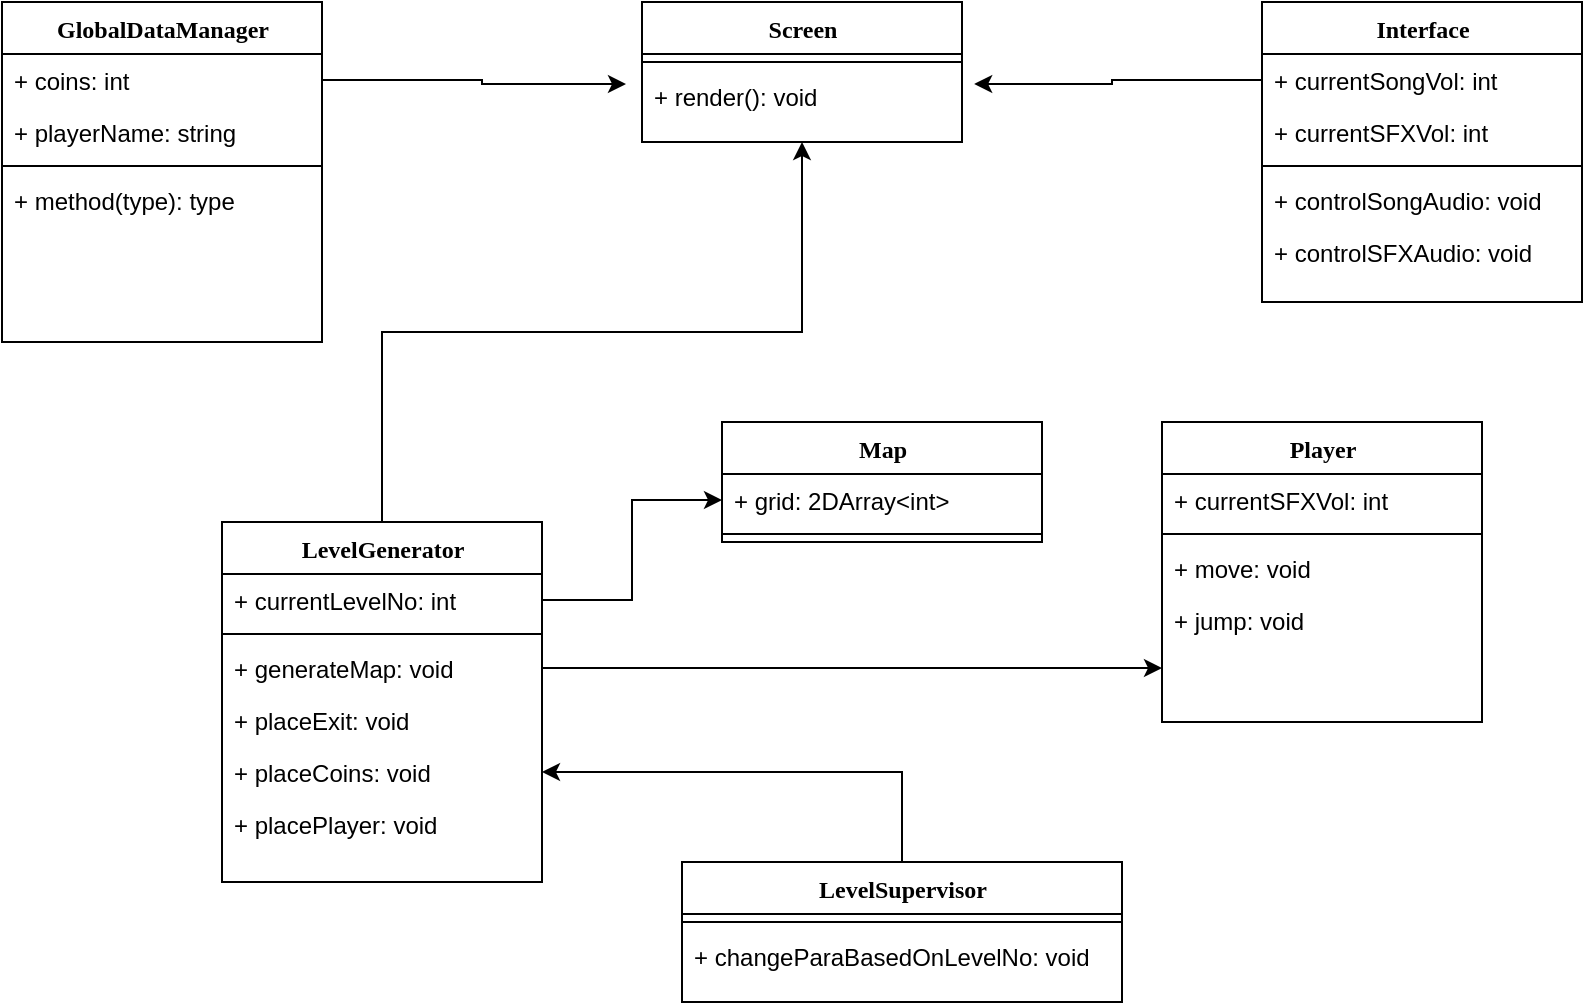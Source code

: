 <mxfile version="26.0.10">
  <diagram name="Page-1" id="9f46799a-70d6-7492-0946-bef42562c5a5">
    <mxGraphModel dx="1434" dy="774" grid="1" gridSize="10" guides="1" tooltips="1" connect="1" arrows="1" fold="1" page="1" pageScale="1" pageWidth="1100" pageHeight="850" background="none" math="0" shadow="0">
      <root>
        <mxCell id="0" />
        <mxCell id="1" parent="0" />
        <mxCell id="78961159f06e98e8-56" value="Screen" style="swimlane;html=1;fontStyle=1;align=center;verticalAlign=top;childLayout=stackLayout;horizontal=1;startSize=26;horizontalStack=0;resizeParent=1;resizeLast=0;collapsible=1;marginBottom=0;swimlaneFillColor=#ffffff;rounded=0;shadow=0;comic=0;labelBackgroundColor=none;strokeWidth=1;fillColor=none;fontFamily=Verdana;fontSize=12" parent="1" vertex="1">
          <mxGeometry x="490" y="260" width="160" height="70" as="geometry" />
        </mxCell>
        <mxCell id="78961159f06e98e8-64" value="" style="line;html=1;strokeWidth=1;fillColor=none;align=left;verticalAlign=middle;spacingTop=-1;spacingLeft=3;spacingRight=3;rotatable=0;labelPosition=right;points=[];portConstraint=eastwest;" parent="78961159f06e98e8-56" vertex="1">
          <mxGeometry y="26" width="160" height="8" as="geometry" />
        </mxCell>
        <mxCell id="78961159f06e98e8-65" value="+ render(): void" style="text;html=1;strokeColor=none;fillColor=none;align=left;verticalAlign=top;spacingLeft=4;spacingRight=4;whiteSpace=wrap;overflow=hidden;rotatable=0;points=[[0,0.5],[1,0.5]];portConstraint=eastwest;" parent="78961159f06e98e8-56" vertex="1">
          <mxGeometry y="34" width="160" height="26" as="geometry" />
        </mxCell>
        <mxCell id="k4PtXmfPsaFcafWA-G4A-1" value="GlobalDataManager" style="swimlane;html=1;fontStyle=1;align=center;verticalAlign=top;childLayout=stackLayout;horizontal=1;startSize=26;horizontalStack=0;resizeParent=1;resizeLast=0;collapsible=1;marginBottom=0;swimlaneFillColor=#ffffff;rounded=0;shadow=0;comic=0;labelBackgroundColor=none;strokeWidth=1;fillColor=none;fontFamily=Verdana;fontSize=12" parent="1" vertex="1">
          <mxGeometry x="170" y="260" width="160" height="170" as="geometry" />
        </mxCell>
        <mxCell id="k4PtXmfPsaFcafWA-G4A-2" value="+ coins: int" style="text;html=1;strokeColor=none;fillColor=none;align=left;verticalAlign=top;spacingLeft=4;spacingRight=4;whiteSpace=wrap;overflow=hidden;rotatable=0;points=[[0,0.5],[1,0.5]];portConstraint=eastwest;" parent="k4PtXmfPsaFcafWA-G4A-1" vertex="1">
          <mxGeometry y="26" width="160" height="26" as="geometry" />
        </mxCell>
        <mxCell id="k4PtXmfPsaFcafWA-G4A-3" value="+ playerName: string" style="text;html=1;strokeColor=none;fillColor=none;align=left;verticalAlign=top;spacingLeft=4;spacingRight=4;whiteSpace=wrap;overflow=hidden;rotatable=0;points=[[0,0.5],[1,0.5]];portConstraint=eastwest;" parent="k4PtXmfPsaFcafWA-G4A-1" vertex="1">
          <mxGeometry y="52" width="160" height="26" as="geometry" />
        </mxCell>
        <mxCell id="k4PtXmfPsaFcafWA-G4A-9" value="" style="line;html=1;strokeWidth=1;fillColor=none;align=left;verticalAlign=middle;spacingTop=-1;spacingLeft=3;spacingRight=3;rotatable=0;labelPosition=right;points=[];portConstraint=eastwest;" parent="k4PtXmfPsaFcafWA-G4A-1" vertex="1">
          <mxGeometry y="78" width="160" height="8" as="geometry" />
        </mxCell>
        <mxCell id="k4PtXmfPsaFcafWA-G4A-12" value="+ method(type): type" style="text;html=1;strokeColor=none;fillColor=none;align=left;verticalAlign=top;spacingLeft=4;spacingRight=4;whiteSpace=wrap;overflow=hidden;rotatable=0;points=[[0,0.5],[1,0.5]];portConstraint=eastwest;" parent="k4PtXmfPsaFcafWA-G4A-1" vertex="1">
          <mxGeometry y="86" width="160" height="26" as="geometry" />
        </mxCell>
        <mxCell id="k4PtXmfPsaFcafWA-G4A-13" value="Interface" style="swimlane;html=1;fontStyle=1;align=center;verticalAlign=top;childLayout=stackLayout;horizontal=1;startSize=26;horizontalStack=0;resizeParent=1;resizeLast=0;collapsible=1;marginBottom=0;swimlaneFillColor=#ffffff;rounded=0;shadow=0;comic=0;labelBackgroundColor=none;strokeWidth=1;fillColor=none;fontFamily=Verdana;fontSize=12" parent="1" vertex="1">
          <mxGeometry x="800" y="260" width="160" height="150" as="geometry" />
        </mxCell>
        <mxCell id="k4PtXmfPsaFcafWA-G4A-14" value="+ currentSongVol: int" style="text;html=1;strokeColor=none;fillColor=none;align=left;verticalAlign=top;spacingLeft=4;spacingRight=4;whiteSpace=wrap;overflow=hidden;rotatable=0;points=[[0,0.5],[1,0.5]];portConstraint=eastwest;" parent="k4PtXmfPsaFcafWA-G4A-13" vertex="1">
          <mxGeometry y="26" width="160" height="26" as="geometry" />
        </mxCell>
        <mxCell id="k4PtXmfPsaFcafWA-G4A-15" value="+ currentSFXVol: int" style="text;html=1;strokeColor=none;fillColor=none;align=left;verticalAlign=top;spacingLeft=4;spacingRight=4;whiteSpace=wrap;overflow=hidden;rotatable=0;points=[[0,0.5],[1,0.5]];portConstraint=eastwest;" parent="k4PtXmfPsaFcafWA-G4A-13" vertex="1">
          <mxGeometry y="52" width="160" height="26" as="geometry" />
        </mxCell>
        <mxCell id="k4PtXmfPsaFcafWA-G4A-21" value="" style="line;html=1;strokeWidth=1;fillColor=none;align=left;verticalAlign=middle;spacingTop=-1;spacingLeft=3;spacingRight=3;rotatable=0;labelPosition=right;points=[];portConstraint=eastwest;" parent="k4PtXmfPsaFcafWA-G4A-13" vertex="1">
          <mxGeometry y="78" width="160" height="8" as="geometry" />
        </mxCell>
        <mxCell id="k4PtXmfPsaFcafWA-G4A-22" value="+ controlSongAudio: void" style="text;html=1;strokeColor=none;fillColor=none;align=left;verticalAlign=top;spacingLeft=4;spacingRight=4;whiteSpace=wrap;overflow=hidden;rotatable=0;points=[[0,0.5],[1,0.5]];portConstraint=eastwest;" parent="k4PtXmfPsaFcafWA-G4A-13" vertex="1">
          <mxGeometry y="86" width="160" height="26" as="geometry" />
        </mxCell>
        <mxCell id="k4PtXmfPsaFcafWA-G4A-23" value="+ controlSFXAudio: void" style="text;html=1;strokeColor=none;fillColor=none;align=left;verticalAlign=top;spacingLeft=4;spacingRight=4;whiteSpace=wrap;overflow=hidden;rotatable=0;points=[[0,0.5],[1,0.5]];portConstraint=eastwest;" parent="k4PtXmfPsaFcafWA-G4A-13" vertex="1">
          <mxGeometry y="112" width="160" height="26" as="geometry" />
        </mxCell>
        <mxCell id="QXm5vI31mBiXv_McInth-8" style="edgeStyle=orthogonalEdgeStyle;rounded=0;orthogonalLoop=1;jettySize=auto;html=1;exitX=0.5;exitY=0;exitDx=0;exitDy=0;entryX=0.5;entryY=1;entryDx=0;entryDy=0;" edge="1" parent="1" source="k4PtXmfPsaFcafWA-G4A-26" target="78961159f06e98e8-56">
          <mxGeometry relative="1" as="geometry" />
        </mxCell>
        <mxCell id="k4PtXmfPsaFcafWA-G4A-26" value="LevelGenerator" style="swimlane;html=1;fontStyle=1;align=center;verticalAlign=top;childLayout=stackLayout;horizontal=1;startSize=26;horizontalStack=0;resizeParent=1;resizeLast=0;collapsible=1;marginBottom=0;swimlaneFillColor=#ffffff;rounded=0;shadow=0;comic=0;labelBackgroundColor=none;strokeWidth=1;fillColor=none;fontFamily=Verdana;fontSize=12" parent="1" vertex="1">
          <mxGeometry x="280" y="520" width="160" height="180" as="geometry" />
        </mxCell>
        <mxCell id="k4PtXmfPsaFcafWA-G4A-27" value="+ currentLevelNo: int" style="text;html=1;strokeColor=none;fillColor=none;align=left;verticalAlign=top;spacingLeft=4;spacingRight=4;whiteSpace=wrap;overflow=hidden;rotatable=0;points=[[0,0.5],[1,0.5]];portConstraint=eastwest;" parent="k4PtXmfPsaFcafWA-G4A-26" vertex="1">
          <mxGeometry y="26" width="160" height="26" as="geometry" />
        </mxCell>
        <mxCell id="k4PtXmfPsaFcafWA-G4A-29" value="" style="line;html=1;strokeWidth=1;fillColor=none;align=left;verticalAlign=middle;spacingTop=-1;spacingLeft=3;spacingRight=3;rotatable=0;labelPosition=right;points=[];portConstraint=eastwest;" parent="k4PtXmfPsaFcafWA-G4A-26" vertex="1">
          <mxGeometry y="52" width="160" height="8" as="geometry" />
        </mxCell>
        <mxCell id="QXm5vI31mBiXv_McInth-6" style="edgeStyle=orthogonalEdgeStyle;rounded=0;orthogonalLoop=1;jettySize=auto;html=1;exitX=1;exitY=0.5;exitDx=0;exitDy=0;" edge="1" parent="k4PtXmfPsaFcafWA-G4A-26" source="k4PtXmfPsaFcafWA-G4A-30">
          <mxGeometry relative="1" as="geometry">
            <mxPoint x="470" y="73" as="targetPoint" />
          </mxGeometry>
        </mxCell>
        <mxCell id="k4PtXmfPsaFcafWA-G4A-30" value="+ generateMap: void" style="text;html=1;strokeColor=none;fillColor=none;align=left;verticalAlign=top;spacingLeft=4;spacingRight=4;whiteSpace=wrap;overflow=hidden;rotatable=0;points=[[0,0.5],[1,0.5]];portConstraint=eastwest;" parent="k4PtXmfPsaFcafWA-G4A-26" vertex="1">
          <mxGeometry y="60" width="160" height="26" as="geometry" />
        </mxCell>
        <mxCell id="k4PtXmfPsaFcafWA-G4A-31" value="+ placeExit: void" style="text;html=1;strokeColor=none;fillColor=none;align=left;verticalAlign=top;spacingLeft=4;spacingRight=4;whiteSpace=wrap;overflow=hidden;rotatable=0;points=[[0,0.5],[1,0.5]];portConstraint=eastwest;" parent="k4PtXmfPsaFcafWA-G4A-26" vertex="1">
          <mxGeometry y="86" width="160" height="26" as="geometry" />
        </mxCell>
        <mxCell id="k4PtXmfPsaFcafWA-G4A-50" value="+ placeCoins: void" style="text;html=1;strokeColor=none;fillColor=none;align=left;verticalAlign=top;spacingLeft=4;spacingRight=4;whiteSpace=wrap;overflow=hidden;rotatable=0;points=[[0,0.5],[1,0.5]];portConstraint=eastwest;" parent="k4PtXmfPsaFcafWA-G4A-26" vertex="1">
          <mxGeometry y="112" width="160" height="26" as="geometry" />
        </mxCell>
        <mxCell id="k4PtXmfPsaFcafWA-G4A-51" value="+ placePlayer: void" style="text;html=1;strokeColor=none;fillColor=none;align=left;verticalAlign=top;spacingLeft=4;spacingRight=4;whiteSpace=wrap;overflow=hidden;rotatable=0;points=[[0,0.5],[1,0.5]];portConstraint=eastwest;" parent="k4PtXmfPsaFcafWA-G4A-26" vertex="1">
          <mxGeometry y="138" width="160" height="26" as="geometry" />
        </mxCell>
        <mxCell id="k4PtXmfPsaFcafWA-G4A-32" value="Map" style="swimlane;html=1;fontStyle=1;align=center;verticalAlign=top;childLayout=stackLayout;horizontal=1;startSize=26;horizontalStack=0;resizeParent=1;resizeLast=0;collapsible=1;marginBottom=0;swimlaneFillColor=#ffffff;rounded=0;shadow=0;comic=0;labelBackgroundColor=none;strokeWidth=1;fillColor=none;fontFamily=Verdana;fontSize=12" parent="1" vertex="1">
          <mxGeometry x="530" y="470" width="160" height="60" as="geometry" />
        </mxCell>
        <mxCell id="k4PtXmfPsaFcafWA-G4A-33" value="+ grid: 2DArray&amp;lt;int&amp;gt;" style="text;html=1;strokeColor=none;fillColor=none;align=left;verticalAlign=top;spacingLeft=4;spacingRight=4;whiteSpace=wrap;overflow=hidden;rotatable=0;points=[[0,0.5],[1,0.5]];portConstraint=eastwest;" parent="k4PtXmfPsaFcafWA-G4A-32" vertex="1">
          <mxGeometry y="26" width="160" height="26" as="geometry" />
        </mxCell>
        <mxCell id="k4PtXmfPsaFcafWA-G4A-35" value="" style="line;html=1;strokeWidth=1;fillColor=none;align=left;verticalAlign=middle;spacingTop=-1;spacingLeft=3;spacingRight=3;rotatable=0;labelPosition=right;points=[];portConstraint=eastwest;" parent="k4PtXmfPsaFcafWA-G4A-32" vertex="1">
          <mxGeometry y="52" width="160" height="8" as="geometry" />
        </mxCell>
        <mxCell id="k4PtXmfPsaFcafWA-G4A-38" value="Player" style="swimlane;html=1;fontStyle=1;align=center;verticalAlign=top;childLayout=stackLayout;horizontal=1;startSize=26;horizontalStack=0;resizeParent=1;resizeLast=0;collapsible=1;marginBottom=0;swimlaneFillColor=#ffffff;rounded=0;shadow=0;comic=0;labelBackgroundColor=none;strokeWidth=1;fillColor=none;fontFamily=Verdana;fontSize=12" parent="1" vertex="1">
          <mxGeometry x="750" y="470" width="160" height="150" as="geometry" />
        </mxCell>
        <mxCell id="k4PtXmfPsaFcafWA-G4A-40" value="+ currentSFXVol: int" style="text;html=1;strokeColor=none;fillColor=none;align=left;verticalAlign=top;spacingLeft=4;spacingRight=4;whiteSpace=wrap;overflow=hidden;rotatable=0;points=[[0,0.5],[1,0.5]];portConstraint=eastwest;" parent="k4PtXmfPsaFcafWA-G4A-38" vertex="1">
          <mxGeometry y="26" width="160" height="26" as="geometry" />
        </mxCell>
        <mxCell id="k4PtXmfPsaFcafWA-G4A-41" value="" style="line;html=1;strokeWidth=1;fillColor=none;align=left;verticalAlign=middle;spacingTop=-1;spacingLeft=3;spacingRight=3;rotatable=0;labelPosition=right;points=[];portConstraint=eastwest;" parent="k4PtXmfPsaFcafWA-G4A-38" vertex="1">
          <mxGeometry y="52" width="160" height="8" as="geometry" />
        </mxCell>
        <mxCell id="k4PtXmfPsaFcafWA-G4A-42" value="+ move: void" style="text;html=1;strokeColor=none;fillColor=none;align=left;verticalAlign=top;spacingLeft=4;spacingRight=4;whiteSpace=wrap;overflow=hidden;rotatable=0;points=[[0,0.5],[1,0.5]];portConstraint=eastwest;" parent="k4PtXmfPsaFcafWA-G4A-38" vertex="1">
          <mxGeometry y="60" width="160" height="26" as="geometry" />
        </mxCell>
        <mxCell id="k4PtXmfPsaFcafWA-G4A-43" value="+ jump: void" style="text;html=1;strokeColor=none;fillColor=none;align=left;verticalAlign=top;spacingLeft=4;spacingRight=4;whiteSpace=wrap;overflow=hidden;rotatable=0;points=[[0,0.5],[1,0.5]];portConstraint=eastwest;" parent="k4PtXmfPsaFcafWA-G4A-38" vertex="1">
          <mxGeometry y="86" width="160" height="26" as="geometry" />
        </mxCell>
        <mxCell id="QXm5vI31mBiXv_McInth-7" style="edgeStyle=orthogonalEdgeStyle;rounded=0;orthogonalLoop=1;jettySize=auto;html=1;exitX=0.5;exitY=0;exitDx=0;exitDy=0;entryX=1;entryY=0.5;entryDx=0;entryDy=0;" edge="1" parent="1" source="k4PtXmfPsaFcafWA-G4A-44" target="k4PtXmfPsaFcafWA-G4A-50">
          <mxGeometry relative="1" as="geometry" />
        </mxCell>
        <mxCell id="k4PtXmfPsaFcafWA-G4A-44" value="LevelSupervisor" style="swimlane;html=1;fontStyle=1;align=center;verticalAlign=top;childLayout=stackLayout;horizontal=1;startSize=26;horizontalStack=0;resizeParent=1;resizeLast=0;collapsible=1;marginBottom=0;swimlaneFillColor=#ffffff;rounded=0;shadow=0;comic=0;labelBackgroundColor=none;strokeWidth=1;fillColor=none;fontFamily=Verdana;fontSize=12" parent="1" vertex="1">
          <mxGeometry x="510" y="690" width="220" height="70" as="geometry" />
        </mxCell>
        <mxCell id="k4PtXmfPsaFcafWA-G4A-47" value="" style="line;html=1;strokeWidth=1;fillColor=none;align=left;verticalAlign=middle;spacingTop=-1;spacingLeft=3;spacingRight=3;rotatable=0;labelPosition=right;points=[];portConstraint=eastwest;" parent="k4PtXmfPsaFcafWA-G4A-44" vertex="1">
          <mxGeometry y="26" width="220" height="8" as="geometry" />
        </mxCell>
        <mxCell id="k4PtXmfPsaFcafWA-G4A-53" value="+ changeParaBasedOnLevelNo: void" style="text;html=1;strokeColor=none;fillColor=none;align=left;verticalAlign=top;spacingLeft=4;spacingRight=4;whiteSpace=wrap;overflow=hidden;rotatable=0;points=[[0,0.5],[1,0.5]];portConstraint=eastwest;" parent="k4PtXmfPsaFcafWA-G4A-44" vertex="1">
          <mxGeometry y="34" width="220" height="26" as="geometry" />
        </mxCell>
        <mxCell id="QXm5vI31mBiXv_McInth-2" style="edgeStyle=orthogonalEdgeStyle;rounded=0;orthogonalLoop=1;jettySize=auto;html=1;exitX=1;exitY=0.5;exitDx=0;exitDy=0;entryX=-0.05;entryY=0.269;entryDx=0;entryDy=0;entryPerimeter=0;" edge="1" parent="1" source="k4PtXmfPsaFcafWA-G4A-2" target="78961159f06e98e8-65">
          <mxGeometry relative="1" as="geometry" />
        </mxCell>
        <mxCell id="QXm5vI31mBiXv_McInth-3" style="edgeStyle=orthogonalEdgeStyle;rounded=0;orthogonalLoop=1;jettySize=auto;html=1;exitX=0;exitY=0.5;exitDx=0;exitDy=0;entryX=1.038;entryY=0.269;entryDx=0;entryDy=0;entryPerimeter=0;" edge="1" parent="1" source="k4PtXmfPsaFcafWA-G4A-14" target="78961159f06e98e8-65">
          <mxGeometry relative="1" as="geometry" />
        </mxCell>
        <mxCell id="QXm5vI31mBiXv_McInth-5" style="edgeStyle=orthogonalEdgeStyle;rounded=0;orthogonalLoop=1;jettySize=auto;html=1;exitX=1;exitY=0.5;exitDx=0;exitDy=0;entryX=0;entryY=0.5;entryDx=0;entryDy=0;" edge="1" parent="1" source="k4PtXmfPsaFcafWA-G4A-27" target="k4PtXmfPsaFcafWA-G4A-33">
          <mxGeometry relative="1" as="geometry" />
        </mxCell>
      </root>
    </mxGraphModel>
  </diagram>
</mxfile>
